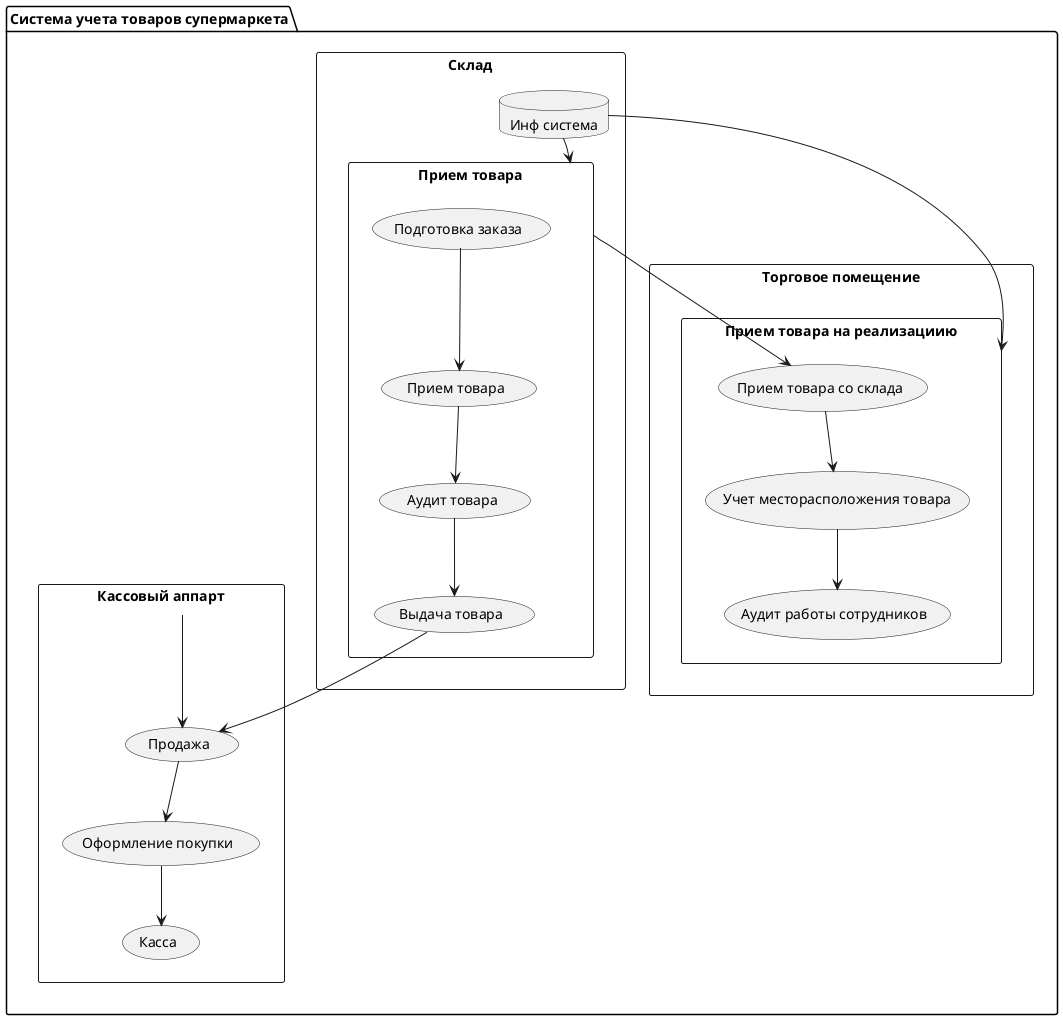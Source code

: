 @startuml

package "Система учета товаров супермаркета" {
rectangle "Склад" as awesome {
 database "Инф система" as db
 
 rectangle "Прием товара" as receiving {
   usecase "Подготовка заказа" as prepare_order
    usecase "Прием товара" as receive_goods
    usecase "Аудит товара" as audit_goods
    usecase "Выдача товара" as issue_goods
    
    prepare_order --> receive_goods
    receive_goods --> audit_goods
    audit_goods --> issue_goods
  }
  
   db --> receiving
}

rectangle "Торговое помещение" as stor {
 database "Инф система" as db
  
   rectangle "Прием товара на реализациию"  as receive_goods_on_sale {
    usecase "Прием товара со склада" as receive_from_warehouse
    usecase "Учет месторасположения товара" as track_location
    usecase "Аудит работы сотрудников" as audit_employees
    
    receive_from_warehouse --> track_location
    track_location --> audit_employees
  }
  
  db --> receive_goods_on_sale
}

rectangle "Кассовый аппарт" as cash_register {
 usecase "Продажа" as sale
 usecase "Оформление покупки" as process_purchase
 usecase "Касса" as register
 
 sale --> process_purchase
 process_purchase --> register
}

receiving --> receive_from_warehouse
cash_register --> sale
issue_goods --> sale

}

@enduml